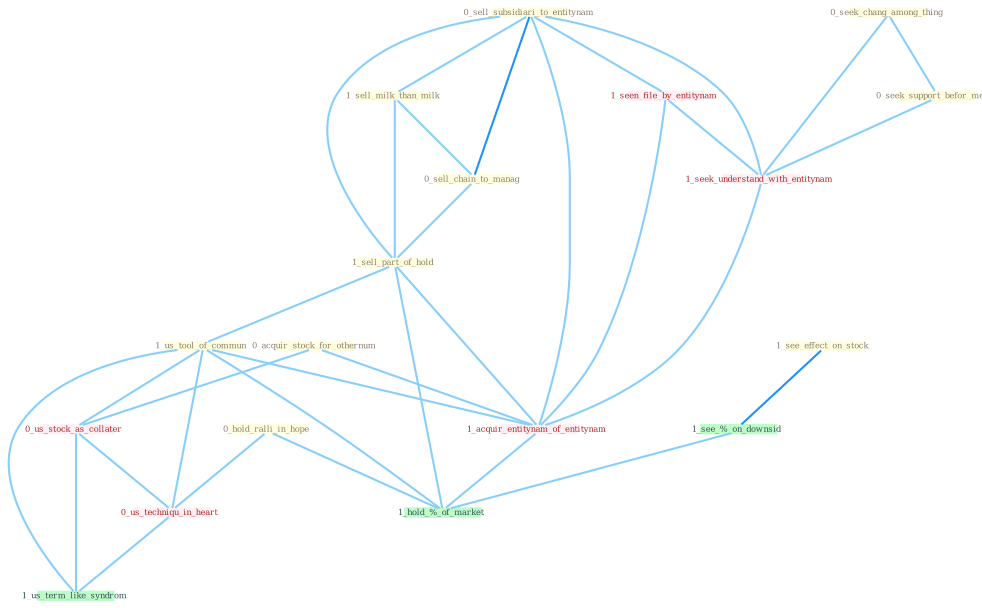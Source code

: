 Graph G{ 
    node
    [shape=polygon,style=filled,width=.5,height=.06,color="#BDFCC9",fixedsize=true,fontsize=4,
    fontcolor="#2f4f4f"];
    {node
    [color="#ffffe0", fontcolor="#8b7d6b"] "0_sell_subsidiari_to_entitynam " "0_acquir_stock_for_othernum " "0_seek_chang_among_thing " "1_see_effect_on_stock " "1_sell_milk_than_milk " "0_sell_chain_to_manag " "0_seek_support_befor_meet " "1_sell_part_of_hold " "0_hold_ralli_in_hope " "1_us_tool_of_commun "}
{node [color="#fff0f5", fontcolor="#b22222"] "1_seen_file_by_entitynam " "0_us_stock_as_collater " "1_seek_understand_with_entitynam " "1_acquir_entitynam_of_entitynam " "0_us_techniqu_in_heart "}
edge [color="#B0E2FF"];

	"0_sell_subsidiari_to_entitynam " -- "1_sell_milk_than_milk " [w="1", color="#87cefa" ];
	"0_sell_subsidiari_to_entitynam " -- "0_sell_chain_to_manag " [w="2", color="#1e90ff" , len=0.8];
	"0_sell_subsidiari_to_entitynam " -- "1_sell_part_of_hold " [w="1", color="#87cefa" ];
	"0_sell_subsidiari_to_entitynam " -- "1_seen_file_by_entitynam " [w="1", color="#87cefa" ];
	"0_sell_subsidiari_to_entitynam " -- "1_seek_understand_with_entitynam " [w="1", color="#87cefa" ];
	"0_sell_subsidiari_to_entitynam " -- "1_acquir_entitynam_of_entitynam " [w="1", color="#87cefa" ];
	"0_acquir_stock_for_othernum " -- "0_us_stock_as_collater " [w="1", color="#87cefa" ];
	"0_acquir_stock_for_othernum " -- "1_acquir_entitynam_of_entitynam " [w="1", color="#87cefa" ];
	"0_seek_chang_among_thing " -- "0_seek_support_befor_meet " [w="1", color="#87cefa" ];
	"0_seek_chang_among_thing " -- "1_seek_understand_with_entitynam " [w="1", color="#87cefa" ];
	"1_see_effect_on_stock " -- "1_see_%_on_downsid " [w="2", color="#1e90ff" , len=0.8];
	"1_sell_milk_than_milk " -- "0_sell_chain_to_manag " [w="1", color="#87cefa" ];
	"1_sell_milk_than_milk " -- "1_sell_part_of_hold " [w="1", color="#87cefa" ];
	"0_sell_chain_to_manag " -- "1_sell_part_of_hold " [w="1", color="#87cefa" ];
	"0_seek_support_befor_meet " -- "1_seek_understand_with_entitynam " [w="1", color="#87cefa" ];
	"1_sell_part_of_hold " -- "1_us_tool_of_commun " [w="1", color="#87cefa" ];
	"1_sell_part_of_hold " -- "1_acquir_entitynam_of_entitynam " [w="1", color="#87cefa" ];
	"1_sell_part_of_hold " -- "1_hold_%_of_market " [w="1", color="#87cefa" ];
	"0_hold_ralli_in_hope " -- "0_us_techniqu_in_heart " [w="1", color="#87cefa" ];
	"0_hold_ralli_in_hope " -- "1_hold_%_of_market " [w="1", color="#87cefa" ];
	"1_us_tool_of_commun " -- "0_us_stock_as_collater " [w="1", color="#87cefa" ];
	"1_us_tool_of_commun " -- "1_acquir_entitynam_of_entitynam " [w="1", color="#87cefa" ];
	"1_us_tool_of_commun " -- "0_us_techniqu_in_heart " [w="1", color="#87cefa" ];
	"1_us_tool_of_commun " -- "1_us_term_like_syndrom " [w="1", color="#87cefa" ];
	"1_us_tool_of_commun " -- "1_hold_%_of_market " [w="1", color="#87cefa" ];
	"1_seen_file_by_entitynam " -- "1_seek_understand_with_entitynam " [w="1", color="#87cefa" ];
	"1_seen_file_by_entitynam " -- "1_acquir_entitynam_of_entitynam " [w="1", color="#87cefa" ];
	"0_us_stock_as_collater " -- "0_us_techniqu_in_heart " [w="1", color="#87cefa" ];
	"0_us_stock_as_collater " -- "1_us_term_like_syndrom " [w="1", color="#87cefa" ];
	"1_seek_understand_with_entitynam " -- "1_acquir_entitynam_of_entitynam " [w="1", color="#87cefa" ];
	"1_acquir_entitynam_of_entitynam " -- "1_hold_%_of_market " [w="1", color="#87cefa" ];
	"0_us_techniqu_in_heart " -- "1_us_term_like_syndrom " [w="1", color="#87cefa" ];
	"1_see_%_on_downsid " -- "1_hold_%_of_market " [w="1", color="#87cefa" ];
}